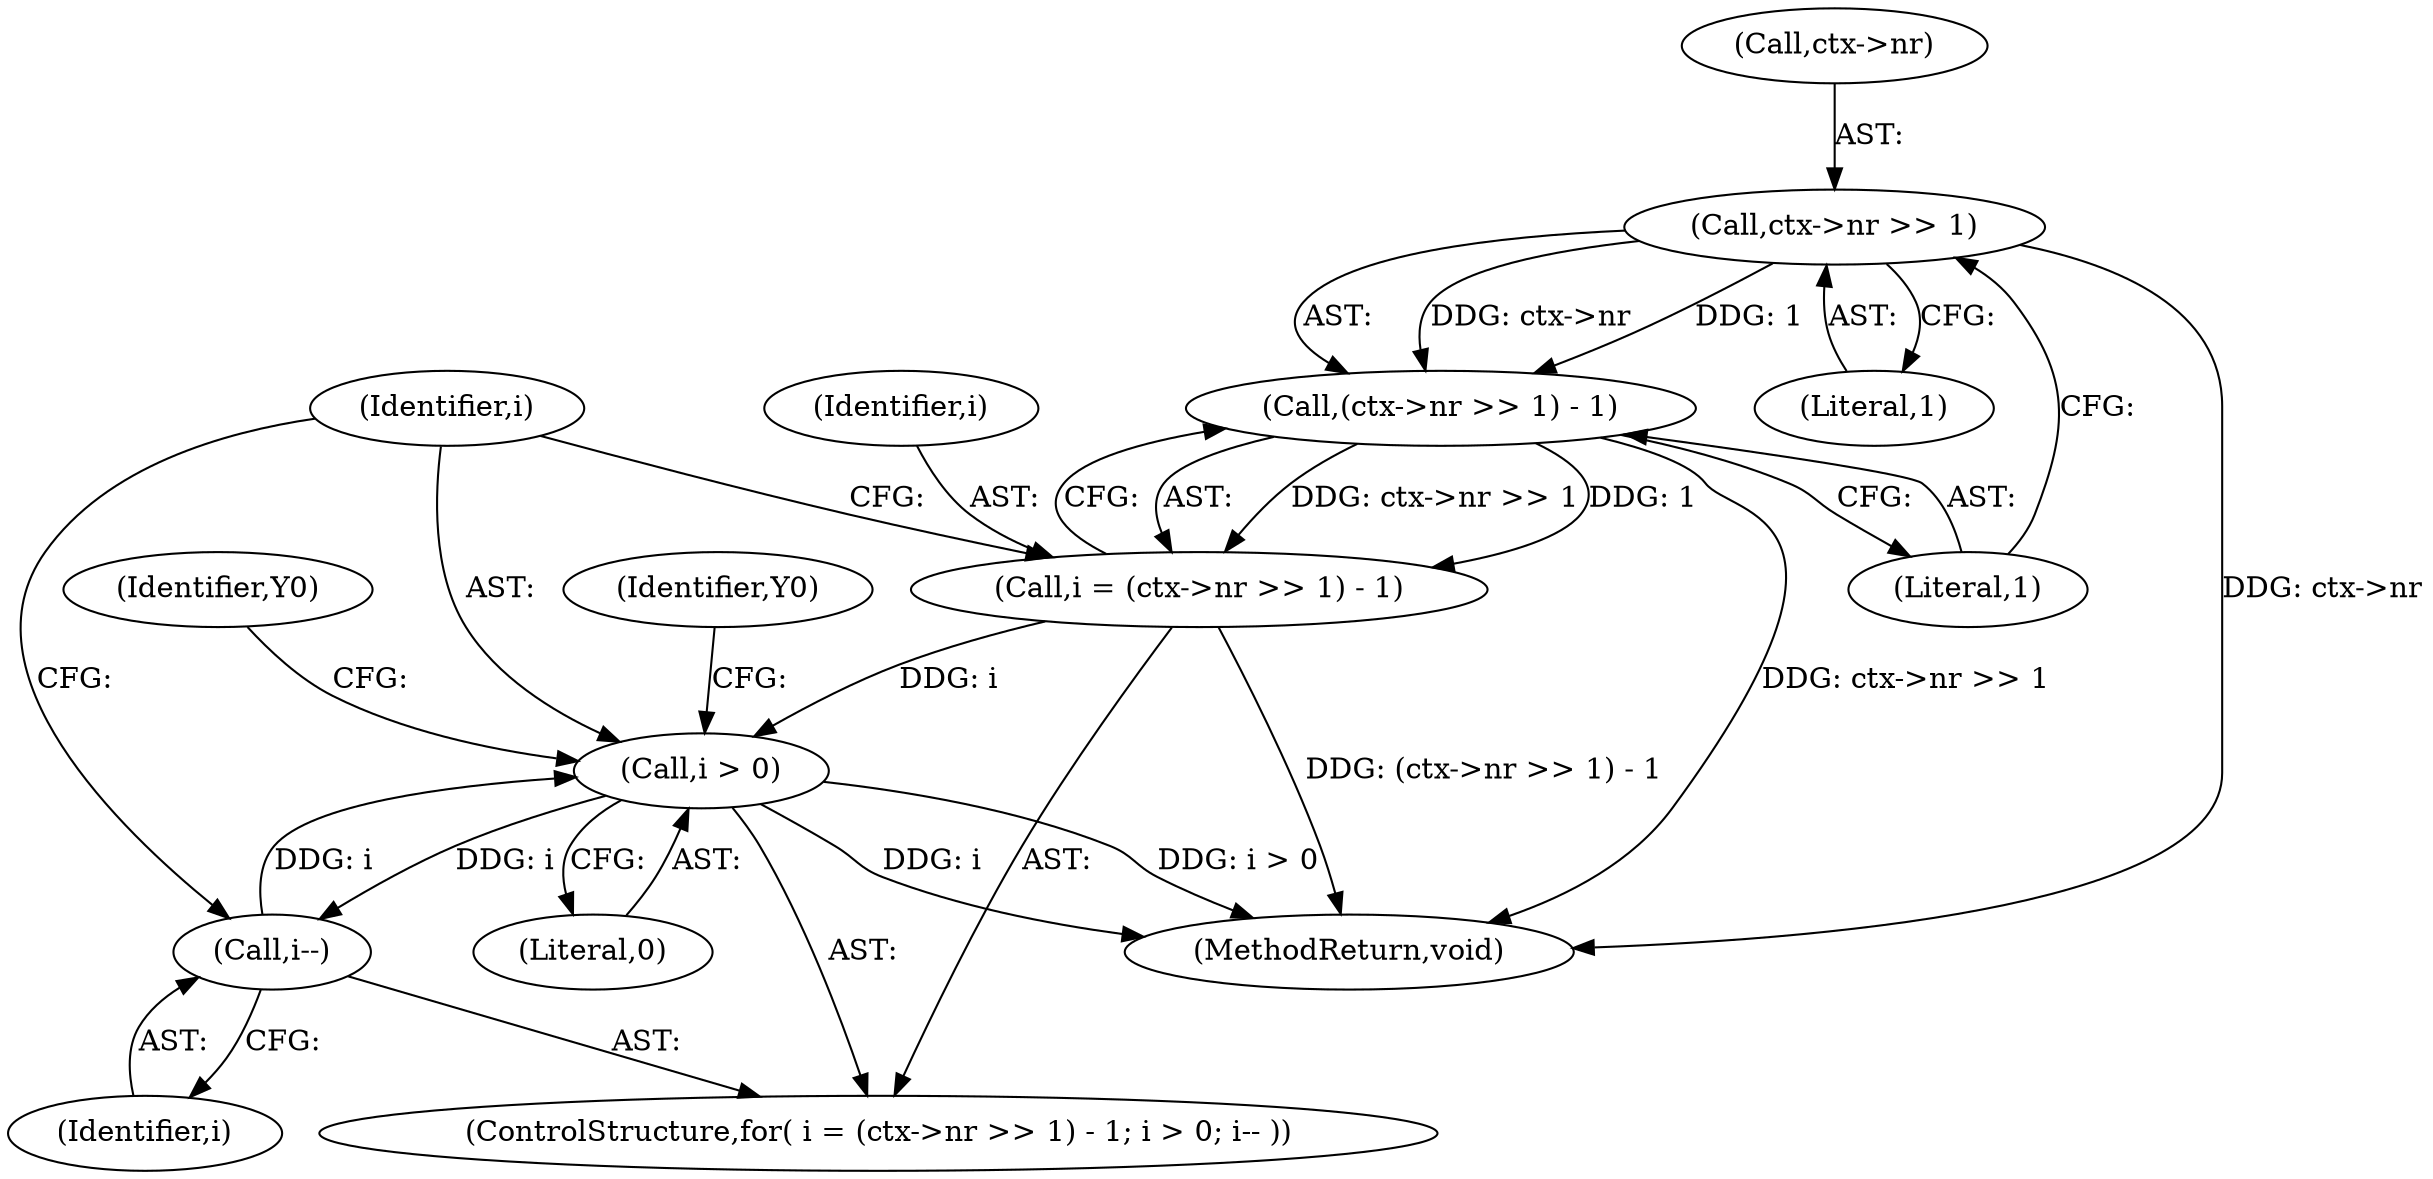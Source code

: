digraph "0_ghostscript_8e9ce5016db968b40e4ec255a3005f2786cce45f@pointer" {
"1000385" [label="(Call,ctx->nr >> 1)"];
"1000384" [label="(Call,(ctx->nr >> 1) - 1)"];
"1000382" [label="(Call,i = (ctx->nr >> 1) - 1)"];
"1000391" [label="(Call,i > 0)"];
"1000394" [label="(Call,i--)"];
"1000382" [label="(Call,i = (ctx->nr >> 1) - 1)"];
"1000383" [label="(Identifier,i)"];
"1000381" [label="(ControlStructure,for( i = (ctx->nr >> 1) - 1; i > 0; i-- ))"];
"1000393" [label="(Literal,0)"];
"1000385" [label="(Call,ctx->nr >> 1)"];
"1000416" [label="(Identifier,Y0)"];
"1000394" [label="(Call,i--)"];
"1000395" [label="(Identifier,i)"];
"1000384" [label="(Call,(ctx->nr >> 1) - 1)"];
"1000389" [label="(Literal,1)"];
"1000391" [label="(Call,i > 0)"];
"1000398" [label="(Identifier,Y0)"];
"1000390" [label="(Literal,1)"];
"1000392" [label="(Identifier,i)"];
"1000616" [label="(MethodReturn,void)"];
"1000386" [label="(Call,ctx->nr)"];
"1000385" -> "1000384"  [label="AST: "];
"1000385" -> "1000389"  [label="CFG: "];
"1000386" -> "1000385"  [label="AST: "];
"1000389" -> "1000385"  [label="AST: "];
"1000390" -> "1000385"  [label="CFG: "];
"1000385" -> "1000616"  [label="DDG: ctx->nr"];
"1000385" -> "1000384"  [label="DDG: ctx->nr"];
"1000385" -> "1000384"  [label="DDG: 1"];
"1000384" -> "1000382"  [label="AST: "];
"1000384" -> "1000390"  [label="CFG: "];
"1000390" -> "1000384"  [label="AST: "];
"1000382" -> "1000384"  [label="CFG: "];
"1000384" -> "1000616"  [label="DDG: ctx->nr >> 1"];
"1000384" -> "1000382"  [label="DDG: ctx->nr >> 1"];
"1000384" -> "1000382"  [label="DDG: 1"];
"1000382" -> "1000381"  [label="AST: "];
"1000383" -> "1000382"  [label="AST: "];
"1000392" -> "1000382"  [label="CFG: "];
"1000382" -> "1000616"  [label="DDG: (ctx->nr >> 1) - 1"];
"1000382" -> "1000391"  [label="DDG: i"];
"1000391" -> "1000381"  [label="AST: "];
"1000391" -> "1000393"  [label="CFG: "];
"1000392" -> "1000391"  [label="AST: "];
"1000393" -> "1000391"  [label="AST: "];
"1000398" -> "1000391"  [label="CFG: "];
"1000416" -> "1000391"  [label="CFG: "];
"1000391" -> "1000616"  [label="DDG: i"];
"1000391" -> "1000616"  [label="DDG: i > 0"];
"1000394" -> "1000391"  [label="DDG: i"];
"1000391" -> "1000394"  [label="DDG: i"];
"1000394" -> "1000381"  [label="AST: "];
"1000394" -> "1000395"  [label="CFG: "];
"1000395" -> "1000394"  [label="AST: "];
"1000392" -> "1000394"  [label="CFG: "];
}
